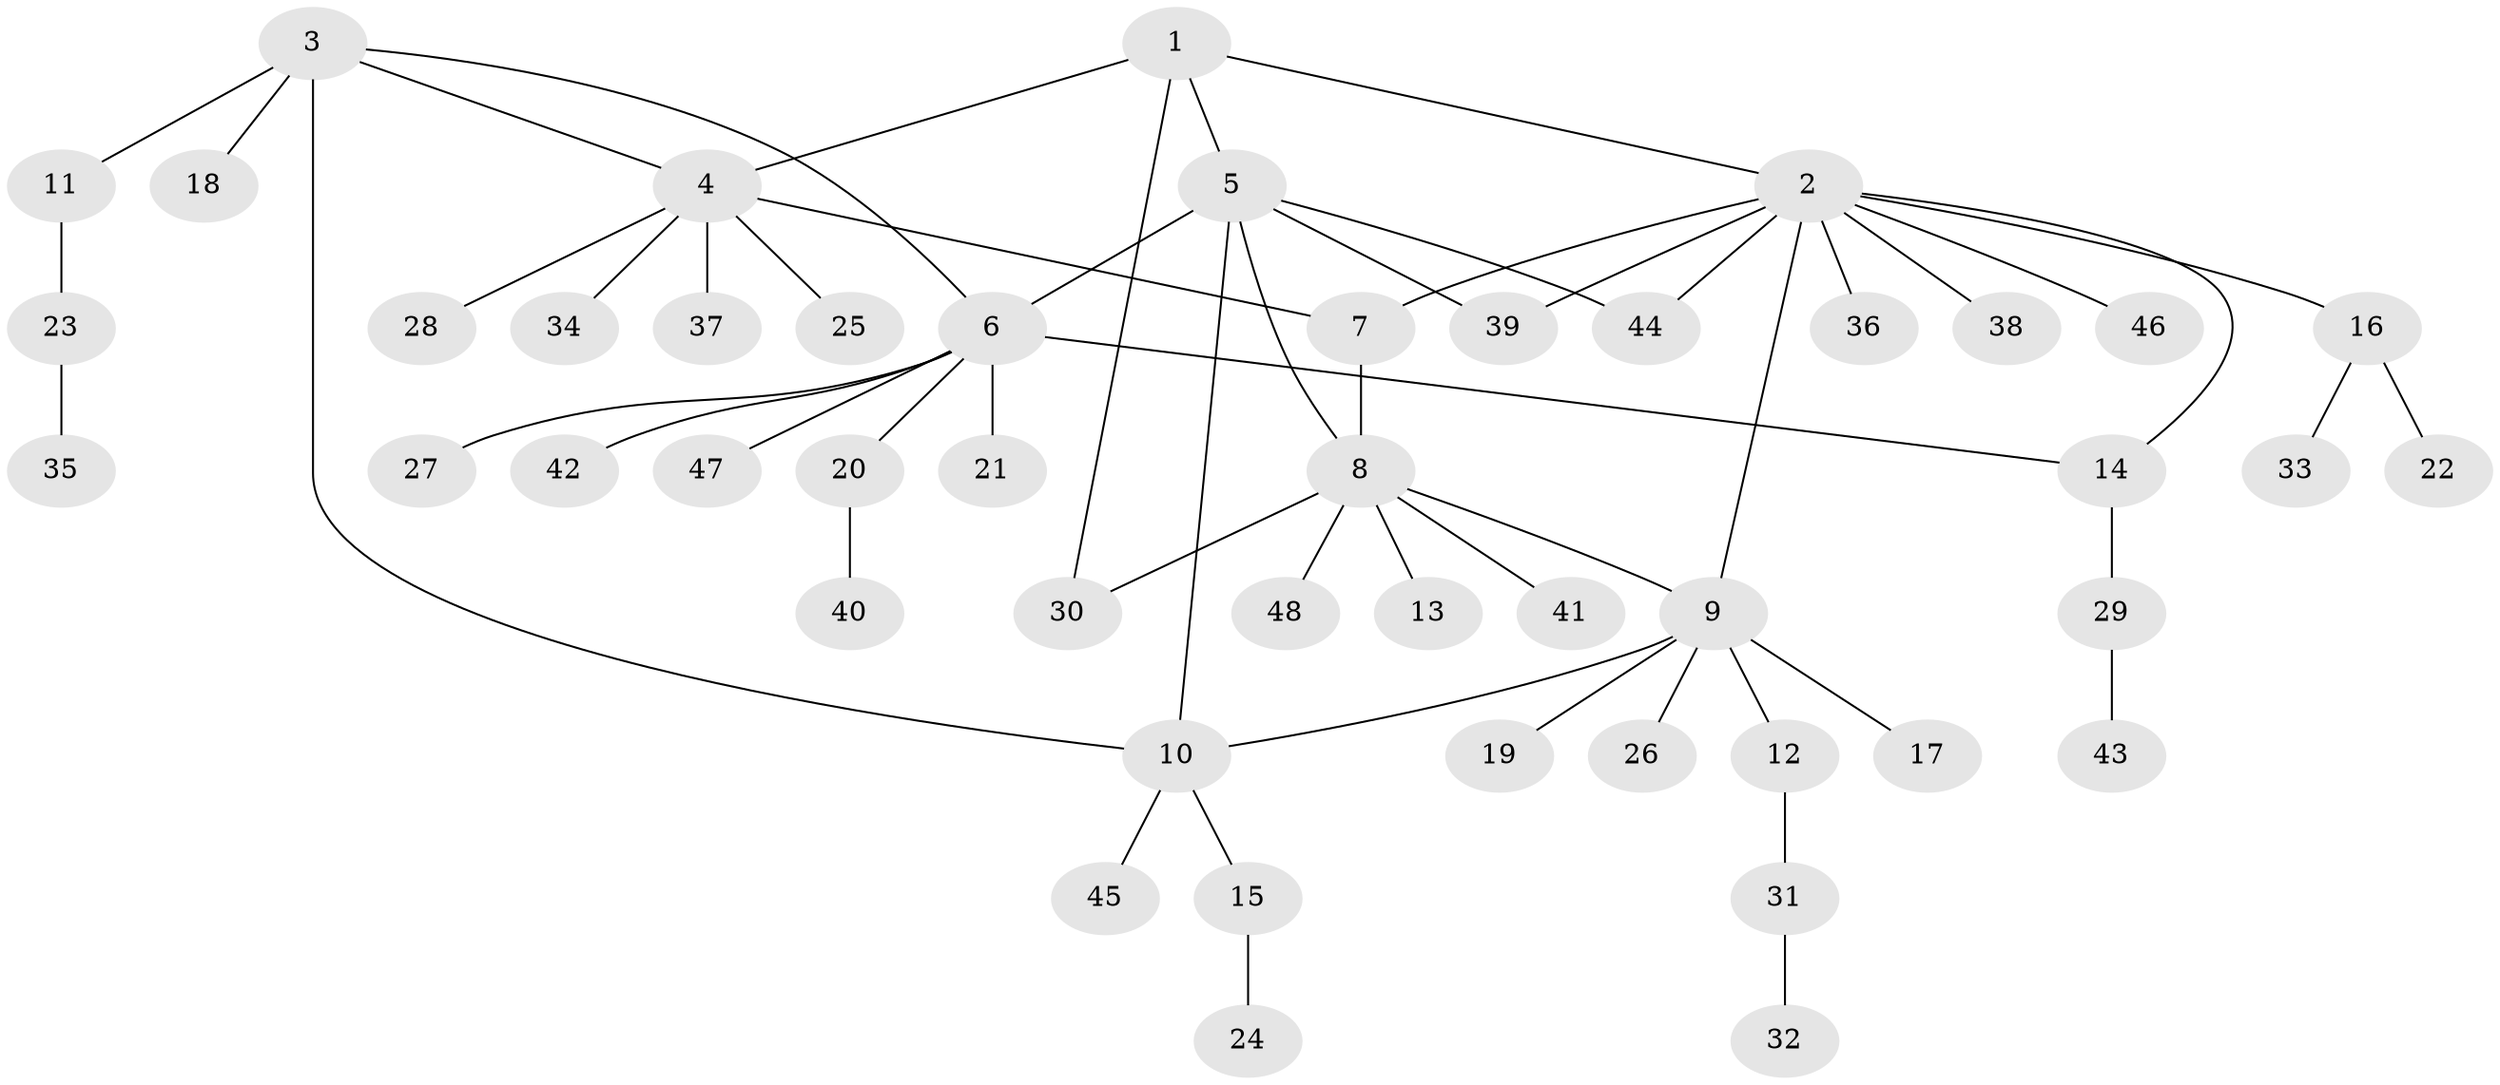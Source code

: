 // coarse degree distribution, {12: 0.05714285714285714, 4: 0.05714285714285714, 6: 0.05714285714285714, 3: 0.05714285714285714, 7: 0.02857142857142857, 2: 0.14285714285714285, 1: 0.6}
// Generated by graph-tools (version 1.1) at 2025/52/02/27/25 19:52:21]
// undirected, 48 vertices, 57 edges
graph export_dot {
graph [start="1"]
  node [color=gray90,style=filled];
  1;
  2;
  3;
  4;
  5;
  6;
  7;
  8;
  9;
  10;
  11;
  12;
  13;
  14;
  15;
  16;
  17;
  18;
  19;
  20;
  21;
  22;
  23;
  24;
  25;
  26;
  27;
  28;
  29;
  30;
  31;
  32;
  33;
  34;
  35;
  36;
  37;
  38;
  39;
  40;
  41;
  42;
  43;
  44;
  45;
  46;
  47;
  48;
  1 -- 2;
  1 -- 4;
  1 -- 5;
  1 -- 30;
  2 -- 7;
  2 -- 9;
  2 -- 14;
  2 -- 16;
  2 -- 36;
  2 -- 38;
  2 -- 39;
  2 -- 44;
  2 -- 46;
  3 -- 4;
  3 -- 6;
  3 -- 10;
  3 -- 11;
  3 -- 18;
  4 -- 7;
  4 -- 25;
  4 -- 28;
  4 -- 34;
  4 -- 37;
  5 -- 6;
  5 -- 8;
  5 -- 10;
  5 -- 39;
  5 -- 44;
  6 -- 14;
  6 -- 20;
  6 -- 21;
  6 -- 27;
  6 -- 42;
  6 -- 47;
  7 -- 8;
  8 -- 9;
  8 -- 13;
  8 -- 30;
  8 -- 41;
  8 -- 48;
  9 -- 10;
  9 -- 12;
  9 -- 17;
  9 -- 19;
  9 -- 26;
  10 -- 15;
  10 -- 45;
  11 -- 23;
  12 -- 31;
  14 -- 29;
  15 -- 24;
  16 -- 22;
  16 -- 33;
  20 -- 40;
  23 -- 35;
  29 -- 43;
  31 -- 32;
}
